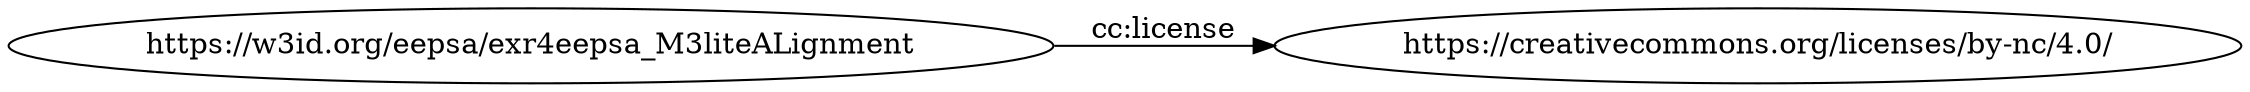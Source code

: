 digraph ar2dtool_diagram { 
rankdir=LR;
size="1501"
	"https://w3id.org/eepsa/exr4eepsa_M3liteALignment" -> "https://creativecommons.org/licenses/by-nc/4.0/" [ label = "cc:license" ];

}
